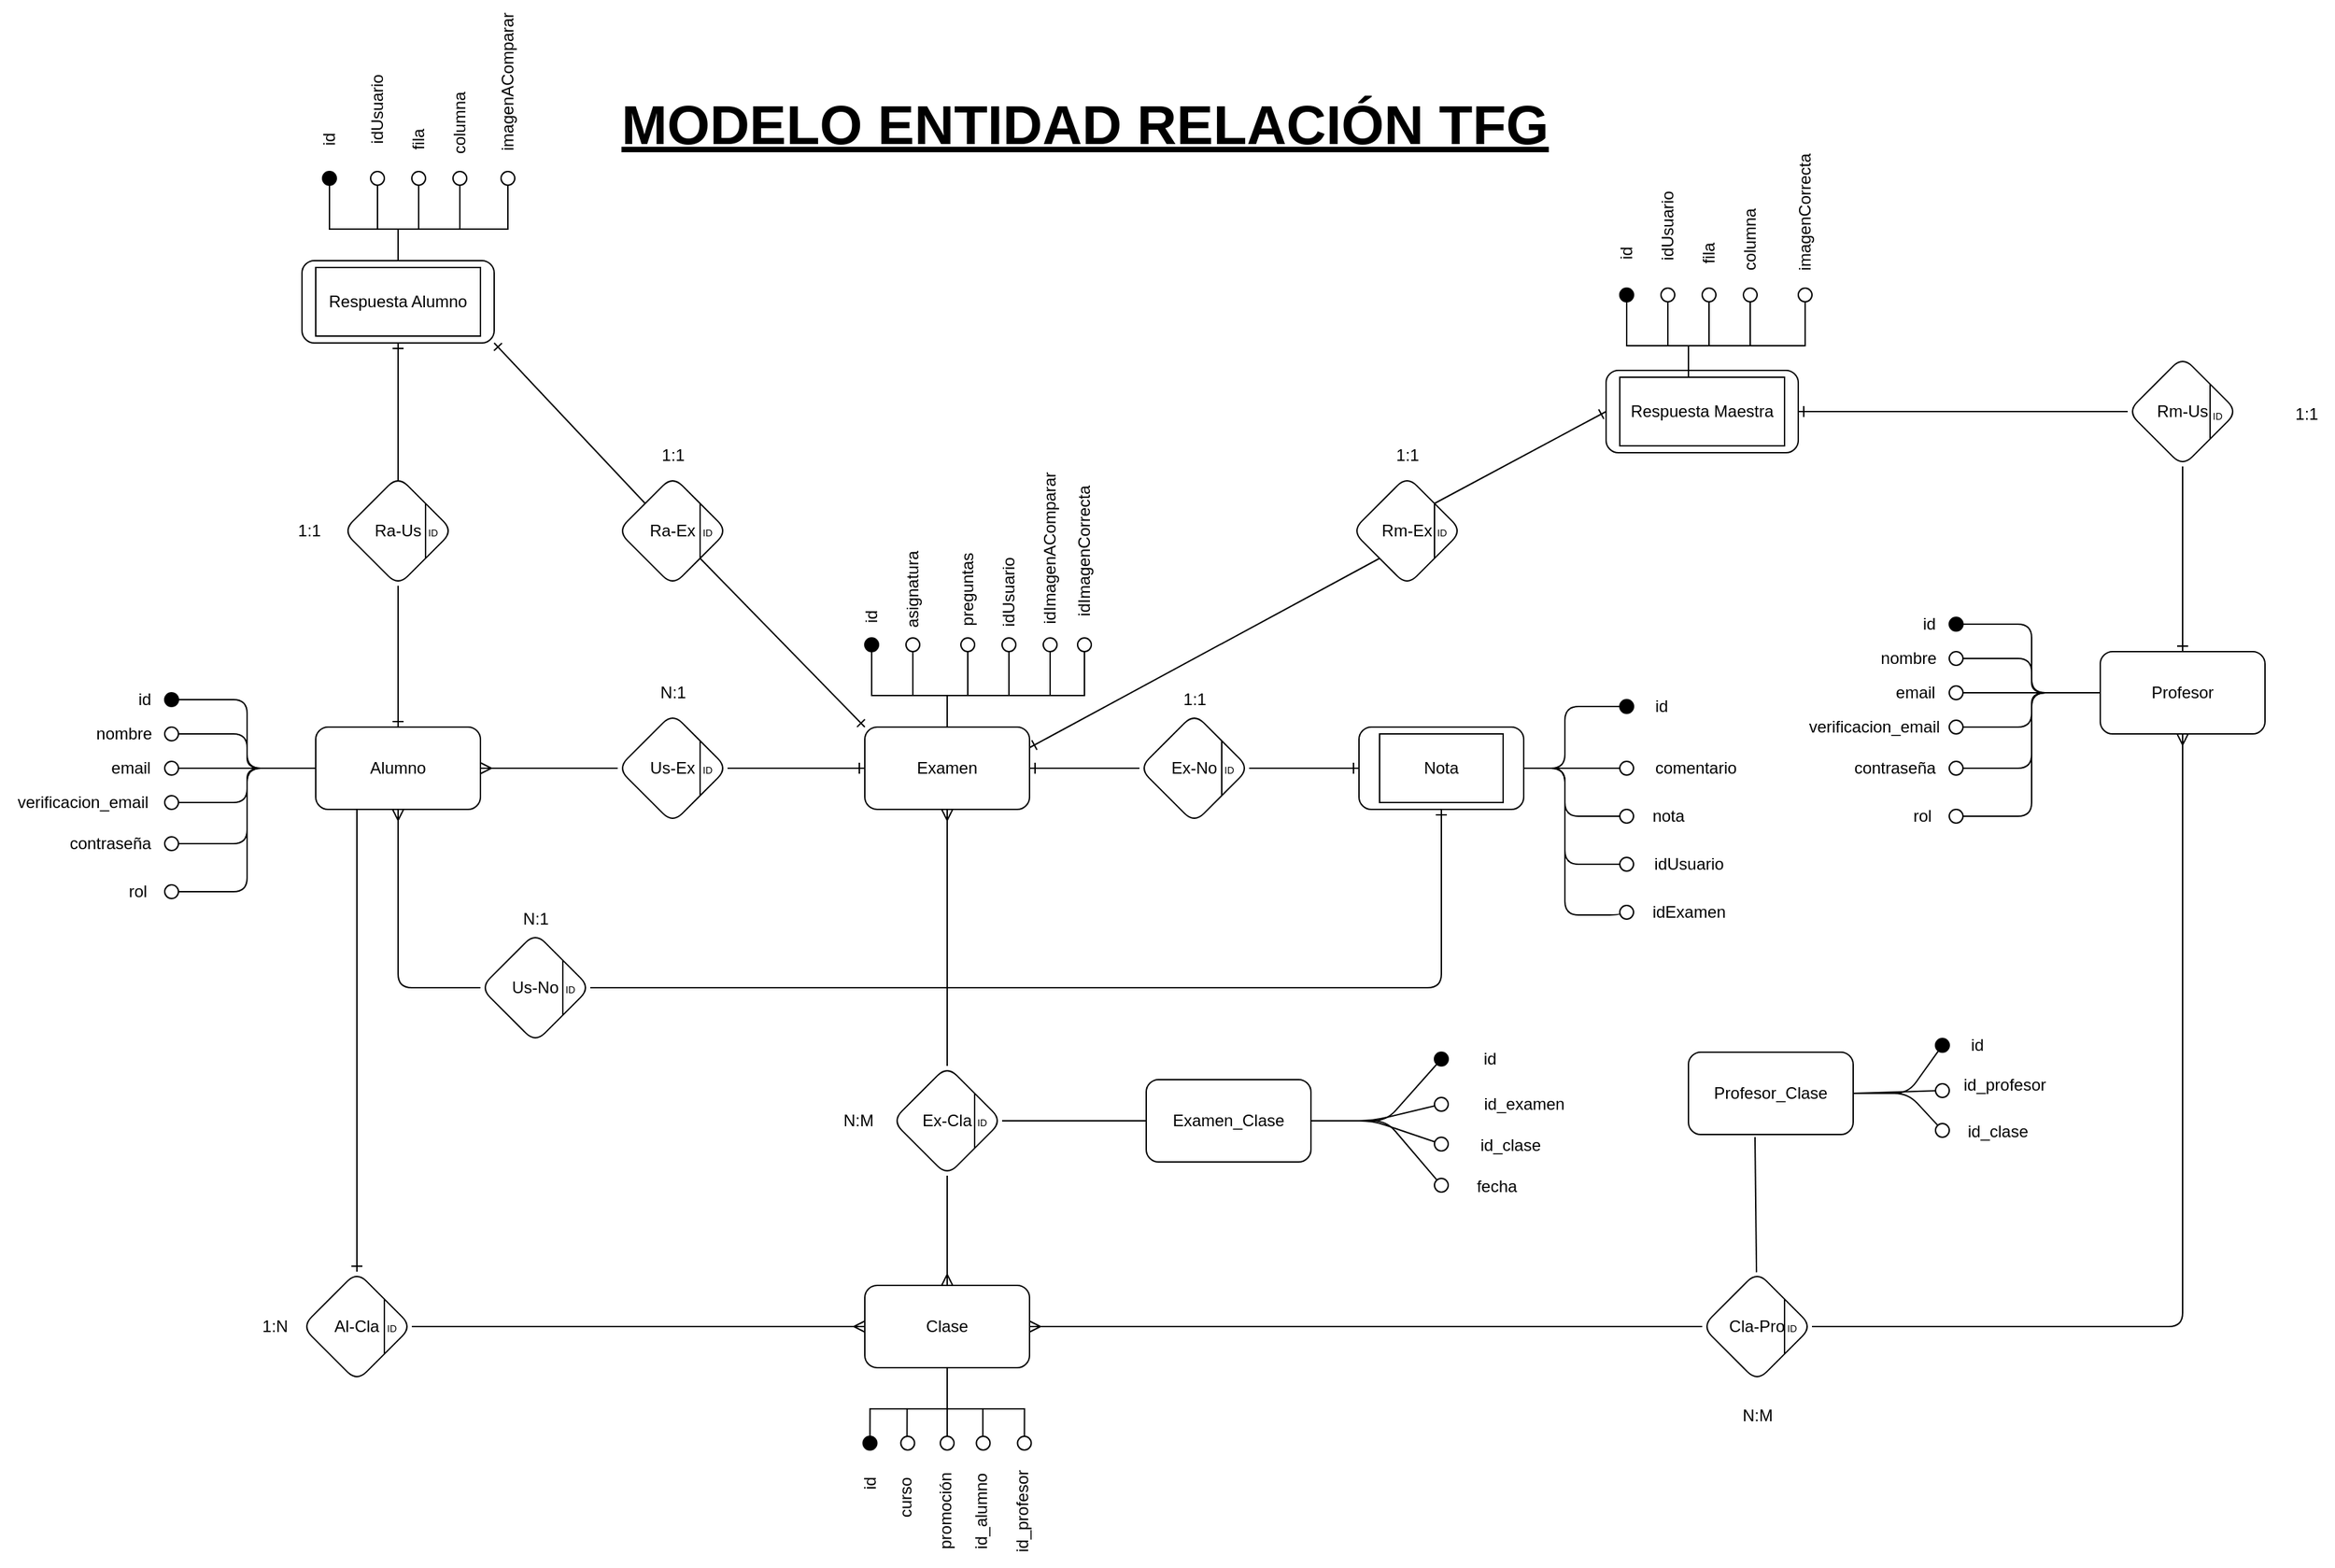 <mxfile>
    <diagram id="fs26s8ENTE_4_NqMiJsl" name="Page-1">
        <mxGraphModel dx="902" dy="1887" grid="1" gridSize="10" guides="1" tooltips="1" connect="1" arrows="1" fold="1" page="1" pageScale="1" pageWidth="850" pageHeight="1100" math="0" shadow="0">
            <root>
                <mxCell id="0"/>
                <mxCell id="1" parent="0"/>
                <mxCell id="587" value="" style="edgeStyle=segmentEdgeStyle;endArrow=none;html=1;curved=0;rounded=0;endSize=8;startSize=8;sourcePerimeterSpacing=0;targetPerimeterSpacing=0;entryX=0.5;entryY=0;entryDx=0;entryDy=0;endFill=0;" parent="1" target="582" edge="1">
                    <mxGeometry width="100" relative="1" as="geometry">
                        <mxPoint x="870" y="970" as="sourcePoint"/>
                        <mxPoint x="920" y="1010" as="targetPoint"/>
                        <Array as="points">
                            <mxPoint x="870" y="1000"/>
                            <mxPoint x="896" y="1000"/>
                            <mxPoint x="896" y="1020"/>
                        </Array>
                    </mxGeometry>
                </mxCell>
                <mxCell id="300" value="" style="edgeStyle=none;html=1;endArrow=none;endFill=0;startArrow=ERmany;startFill=0;" parent="1" source="301" target="311" edge="1">
                    <mxGeometry relative="1" as="geometry">
                        <Array as="points">
                            <mxPoint x="470" y="693"/>
                        </Array>
                    </mxGeometry>
                </mxCell>
                <mxCell id="301" value="Alumno" style="rounded=1;whiteSpace=wrap;html=1;" parent="1" vertex="1">
                    <mxGeometry x="410" y="503" width="120" height="60" as="geometry"/>
                </mxCell>
                <mxCell id="302" value="" style="edgeStyle=none;html=1;endArrow=none;endFill=0;startArrow=ERone;startFill=0;" parent="1" source="303" target="308" edge="1">
                    <mxGeometry relative="1" as="geometry"/>
                </mxCell>
                <mxCell id="303" value="Examen" style="rounded=1;whiteSpace=wrap;html=1;" parent="1" vertex="1">
                    <mxGeometry x="810" y="503" width="120" height="60" as="geometry"/>
                </mxCell>
                <mxCell id="304" style="edgeStyle=none;html=1;entryX=1;entryY=0.5;entryDx=0;entryDy=0;startArrow=none;startFill=0;endArrow=ERmany;endFill=0;" parent="1" source="306" target="301" edge="1">
                    <mxGeometry relative="1" as="geometry"/>
                </mxCell>
                <mxCell id="305" style="edgeStyle=none;html=1;entryX=0;entryY=0.5;entryDx=0;entryDy=0;startArrow=none;startFill=0;endArrow=ERone;endFill=0;" parent="1" source="306" target="303" edge="1">
                    <mxGeometry relative="1" as="geometry"/>
                </mxCell>
                <mxCell id="306" value="Us-Ex" style="rhombus;whiteSpace=wrap;html=1;rounded=1;" parent="1" vertex="1">
                    <mxGeometry x="630" y="493" width="80" height="80" as="geometry"/>
                </mxCell>
                <mxCell id="307" value="" style="edgeStyle=none;html=1;endArrow=ERone;endFill=0;" parent="1" source="308" target="309" edge="1">
                    <mxGeometry relative="1" as="geometry"/>
                </mxCell>
                <mxCell id="308" value="Ex-No" style="rhombus;whiteSpace=wrap;html=1;rounded=1;" parent="1" vertex="1">
                    <mxGeometry x="1010" y="493" width="80" height="80" as="geometry"/>
                </mxCell>
                <mxCell id="309" value="Nota" style="whiteSpace=wrap;html=1;rounded=1;" parent="1" vertex="1">
                    <mxGeometry x="1170" y="503" width="120" height="60" as="geometry"/>
                </mxCell>
                <mxCell id="310" style="edgeStyle=none;html=1;entryX=0.5;entryY=1;entryDx=0;entryDy=0;endArrow=ERone;endFill=0;" parent="1" source="311" target="309" edge="1">
                    <mxGeometry relative="1" as="geometry">
                        <Array as="points">
                            <mxPoint x="1230" y="693"/>
                        </Array>
                    </mxGeometry>
                </mxCell>
                <mxCell id="311" value="Us-No" style="rhombus;whiteSpace=wrap;html=1;rounded=1;" parent="1" vertex="1">
                    <mxGeometry x="530" y="653" width="80" height="80" as="geometry"/>
                </mxCell>
                <mxCell id="312" value="nombre" style="text;html=1;align=center;verticalAlign=middle;resizable=0;points=[];autosize=1;strokeColor=none;fillColor=none;" parent="1" vertex="1">
                    <mxGeometry x="240" y="493" width="60" height="30" as="geometry"/>
                </mxCell>
                <mxCell id="313" value="email" style="text;html=1;align=center;verticalAlign=middle;resizable=0;points=[];autosize=1;strokeColor=none;fillColor=none;" parent="1" vertex="1">
                    <mxGeometry x="250" y="518" width="50" height="30" as="geometry"/>
                </mxCell>
                <mxCell id="314" value="contraseña" style="text;html=1;align=center;verticalAlign=middle;resizable=0;points=[];autosize=1;strokeColor=none;fillColor=none;" parent="1" vertex="1">
                    <mxGeometry x="220" y="573" width="80" height="30" as="geometry"/>
                </mxCell>
                <mxCell id="315" value="verificacion_email" style="text;html=1;align=center;verticalAlign=middle;resizable=0;points=[];autosize=1;strokeColor=none;fillColor=none;" parent="1" vertex="1">
                    <mxGeometry x="180" y="543" width="120" height="30" as="geometry"/>
                </mxCell>
                <mxCell id="316" value="id" style="text;html=1;align=center;verticalAlign=middle;resizable=0;points=[];autosize=1;strokeColor=none;fillColor=none;" parent="1" vertex="1">
                    <mxGeometry x="270" y="468" width="30" height="30" as="geometry"/>
                </mxCell>
                <mxCell id="317" style="edgeStyle=none;html=1;entryX=0;entryY=0.5;entryDx=0;entryDy=0;endArrow=none;endFill=0;" parent="1" source="318" target="301" edge="1">
                    <mxGeometry relative="1" as="geometry">
                        <Array as="points">
                            <mxPoint x="360" y="483"/>
                            <mxPoint x="360" y="533"/>
                        </Array>
                    </mxGeometry>
                </mxCell>
                <mxCell id="318" value="" style="ellipse;whiteSpace=wrap;html=1;fillColor=#000000;fontColor=#ffffff;strokeColor=light-dark(#000000, #b2cbff);" parent="1" vertex="1">
                    <mxGeometry x="300" y="478" width="10" height="10" as="geometry"/>
                </mxCell>
                <mxCell id="319" value="" style="ellipse;whiteSpace=wrap;html=1;" parent="1" vertex="1">
                    <mxGeometry x="300" y="503" width="10" height="10" as="geometry"/>
                </mxCell>
                <mxCell id="320" style="edgeStyle=none;html=1;entryX=0;entryY=0.5;entryDx=0;entryDy=0;endArrow=none;endFill=0;" parent="1" source="321" target="301" edge="1">
                    <mxGeometry relative="1" as="geometry"/>
                </mxCell>
                <mxCell id="321" value="" style="ellipse;whiteSpace=wrap;html=1;" parent="1" vertex="1">
                    <mxGeometry x="300" y="528" width="10" height="10" as="geometry"/>
                </mxCell>
                <mxCell id="322" style="edgeStyle=none;html=1;entryX=0;entryY=0.5;entryDx=0;entryDy=0;endArrow=none;endFill=0;" parent="1" source="323" target="301" edge="1">
                    <mxGeometry relative="1" as="geometry">
                        <Array as="points">
                            <mxPoint x="360" y="558"/>
                            <mxPoint x="360" y="533"/>
                        </Array>
                    </mxGeometry>
                </mxCell>
                <mxCell id="323" value="" style="ellipse;whiteSpace=wrap;html=1;" parent="1" vertex="1">
                    <mxGeometry x="300" y="553" width="10" height="10" as="geometry"/>
                </mxCell>
                <mxCell id="324" style="edgeStyle=none;html=1;entryX=0;entryY=0.5;entryDx=0;entryDy=0;endArrow=none;endFill=0;" parent="1" source="325" target="301" edge="1">
                    <mxGeometry relative="1" as="geometry">
                        <Array as="points">
                            <mxPoint x="360" y="588"/>
                            <mxPoint x="360" y="533"/>
                        </Array>
                    </mxGeometry>
                </mxCell>
                <mxCell id="325" value="" style="ellipse;whiteSpace=wrap;html=1;" parent="1" vertex="1">
                    <mxGeometry x="300" y="583" width="10" height="10" as="geometry"/>
                </mxCell>
                <mxCell id="326" style="edgeStyle=none;html=1;endArrow=none;endFill=0;" parent="1" source="319" edge="1">
                    <mxGeometry relative="1" as="geometry">
                        <mxPoint x="410" y="533" as="targetPoint"/>
                        <Array as="points">
                            <mxPoint x="330" y="508"/>
                            <mxPoint x="360" y="508"/>
                            <mxPoint x="360" y="533"/>
                        </Array>
                    </mxGeometry>
                </mxCell>
                <mxCell id="327" value="N:1" style="text;html=1;align=center;verticalAlign=middle;resizable=0;points=[];autosize=1;strokeColor=none;fillColor=none;" parent="1" vertex="1">
                    <mxGeometry x="650" y="463" width="40" height="30" as="geometry"/>
                </mxCell>
                <mxCell id="328" value="" style="edgeStyle=none;orthogonalLoop=1;jettySize=auto;html=1;endArrow=none;endFill=0;exitX=1;exitY=0;exitDx=0;exitDy=0;entryX=1;entryY=1;entryDx=0;entryDy=0;" parent="1" source="306" target="306" edge="1">
                    <mxGeometry width="100" relative="1" as="geometry">
                        <mxPoint x="620" y="453" as="sourcePoint"/>
                        <mxPoint x="720" y="453" as="targetPoint"/>
                        <Array as="points"/>
                    </mxGeometry>
                </mxCell>
                <mxCell id="329" value="N:1" style="text;html=1;align=center;verticalAlign=middle;resizable=0;points=[];autosize=1;strokeColor=none;fillColor=none;" parent="1" vertex="1">
                    <mxGeometry x="550" y="628" width="40" height="30" as="geometry"/>
                </mxCell>
                <mxCell id="330" value="" style="edgeStyle=none;orthogonalLoop=1;jettySize=auto;html=1;endArrow=none;endFill=0;exitX=1;exitY=0;exitDx=0;exitDy=0;entryX=1;entryY=1;entryDx=0;entryDy=0;" parent="1" edge="1">
                    <mxGeometry width="100" relative="1" as="geometry">
                        <mxPoint x="590" y="673" as="sourcePoint"/>
                        <mxPoint x="590" y="713" as="targetPoint"/>
                        <Array as="points"/>
                    </mxGeometry>
                </mxCell>
                <mxCell id="331" value="" style="edgeStyle=none;orthogonalLoop=1;jettySize=auto;html=1;endArrow=none;endFill=0;exitX=1;exitY=0;exitDx=0;exitDy=0;entryX=1;entryY=1;entryDx=0;entryDy=0;" parent="1" edge="1">
                    <mxGeometry width="100" relative="1" as="geometry">
                        <mxPoint x="1070" y="513" as="sourcePoint"/>
                        <mxPoint x="1070" y="553" as="targetPoint"/>
                        <Array as="points"/>
                    </mxGeometry>
                </mxCell>
                <mxCell id="332" value="" style="ellipse;whiteSpace=wrap;html=1;fillColor=#000000;fontColor=#ffffff;strokeColor=light-dark(#000000, #b2cbff);" parent="1" vertex="1">
                    <mxGeometry x="810" y="438" width="10" height="10" as="geometry"/>
                </mxCell>
                <mxCell id="333" value="" style="edgeStyle=segmentEdgeStyle;endArrow=none;html=1;curved=0;rounded=0;endSize=8;startSize=8;sourcePerimeterSpacing=0;targetPerimeterSpacing=0;endFill=0;entryX=0.5;entryY=1;entryDx=0;entryDy=0;" parent="1" target="338" edge="1">
                    <mxGeometry width="100" relative="1" as="geometry">
                        <mxPoint x="870" y="498" as="sourcePoint"/>
                        <mxPoint x="970" y="433" as="targetPoint"/>
                        <Array as="points">
                            <mxPoint x="870" y="480"/>
                            <mxPoint x="915" y="480"/>
                        </Array>
                    </mxGeometry>
                </mxCell>
                <mxCell id="334" value="" style="edgeStyle=segmentEdgeStyle;endArrow=none;html=1;curved=0;rounded=0;endSize=8;startSize=8;sourcePerimeterSpacing=0;targetPerimeterSpacing=0;exitX=0.5;exitY=0;exitDx=0;exitDy=0;entryX=0.5;entryY=1;entryDx=0;entryDy=0;endFill=0;" parent="1" source="303" target="337" edge="1">
                    <mxGeometry width="100" relative="1" as="geometry">
                        <mxPoint x="955" y="408" as="sourcePoint"/>
                        <mxPoint x="900" y="353" as="targetPoint"/>
                        <Array as="points">
                            <mxPoint x="870" y="480"/>
                            <mxPoint x="885" y="480"/>
                        </Array>
                    </mxGeometry>
                </mxCell>
                <mxCell id="335" value="" style="edgeStyle=segmentEdgeStyle;endArrow=none;html=1;curved=0;rounded=0;endSize=8;startSize=8;sourcePerimeterSpacing=0;targetPerimeterSpacing=0;exitX=0.5;exitY=0;exitDx=0;exitDy=0;entryX=0.5;entryY=1;entryDx=0;entryDy=0;endFill=0;" parent="1" source="303" target="336" edge="1">
                    <mxGeometry width="100" relative="1" as="geometry">
                        <mxPoint x="930" y="450.5" as="sourcePoint"/>
                        <mxPoint x="875" y="395.5" as="targetPoint"/>
                        <Array as="points">
                            <mxPoint x="870" y="480"/>
                            <mxPoint x="845" y="480"/>
                        </Array>
                    </mxGeometry>
                </mxCell>
                <mxCell id="336" value="" style="ellipse;whiteSpace=wrap;html=1;" parent="1" vertex="1">
                    <mxGeometry x="840" y="438" width="10" height="10" as="geometry"/>
                </mxCell>
                <mxCell id="337" value="" style="ellipse;whiteSpace=wrap;html=1;" parent="1" vertex="1">
                    <mxGeometry x="880" y="438" width="10" height="10" as="geometry"/>
                </mxCell>
                <mxCell id="338" value="" style="ellipse;whiteSpace=wrap;html=1;" parent="1" vertex="1">
                    <mxGeometry x="910" y="438" width="10" height="10" as="geometry"/>
                </mxCell>
                <mxCell id="339" value="" style="edgeStyle=segmentEdgeStyle;endArrow=none;html=1;curved=0;rounded=0;endSize=8;startSize=8;sourcePerimeterSpacing=0;targetPerimeterSpacing=0;endFill=0;entryX=0.5;entryY=1;entryDx=0;entryDy=0;exitX=0.5;exitY=0;exitDx=0;exitDy=0;" parent="1" source="303" target="332" edge="1">
                    <mxGeometry width="100" relative="1" as="geometry">
                        <mxPoint x="880" y="508" as="sourcePoint"/>
                        <mxPoint x="925" y="458" as="targetPoint"/>
                        <Array as="points">
                            <mxPoint x="870" y="480"/>
                            <mxPoint x="815" y="480"/>
                        </Array>
                    </mxGeometry>
                </mxCell>
                <mxCell id="340" value="id" style="text;html=1;align=center;verticalAlign=middle;resizable=0;points=[];autosize=1;strokeColor=none;fillColor=none;rotation=-90;" parent="1" vertex="1">
                    <mxGeometry x="800" y="408" width="30" height="30" as="geometry"/>
                </mxCell>
                <mxCell id="341" value="idUsuario" style="text;html=1;align=center;verticalAlign=middle;resizable=0;points=[];autosize=1;strokeColor=none;fillColor=none;rotation=-90;" parent="1" vertex="1">
                    <mxGeometry x="880" y="390" width="70" height="30" as="geometry"/>
                </mxCell>
                <mxCell id="342" value="preguntas" style="text;html=1;align=center;verticalAlign=middle;resizable=0;points=[];autosize=1;strokeColor=none;fillColor=none;rotation=-90;" parent="1" vertex="1">
                    <mxGeometry x="845" y="388" width="80" height="30" as="geometry"/>
                </mxCell>
                <mxCell id="343" value="asignatura" style="text;html=1;align=center;verticalAlign=middle;resizable=0;points=[];autosize=1;strokeColor=none;fillColor=none;rotation=-90;" parent="1" vertex="1">
                    <mxGeometry x="805" y="388" width="80" height="30" as="geometry"/>
                </mxCell>
                <mxCell id="344" style="edgeStyle=none;html=1;entryX=1;entryY=0.5;entryDx=0;entryDy=0;endArrow=none;endFill=0;" parent="1" source="345" target="309" edge="1">
                    <mxGeometry relative="1" as="geometry">
                        <Array as="points">
                            <mxPoint x="1320" y="488"/>
                            <mxPoint x="1320" y="533"/>
                        </Array>
                    </mxGeometry>
                </mxCell>
                <mxCell id="345" value="" style="ellipse;whiteSpace=wrap;html=1;fillColor=#000000;fontColor=#ffffff;strokeColor=light-dark(#000000, #b2cbff);" parent="1" vertex="1">
                    <mxGeometry x="1360" y="483" width="10" height="10" as="geometry"/>
                </mxCell>
                <mxCell id="346" style="edgeStyle=none;html=1;entryX=1;entryY=0.5;entryDx=0;entryDy=0;endArrow=none;endFill=0;" parent="1" source="347" target="309" edge="1">
                    <mxGeometry relative="1" as="geometry"/>
                </mxCell>
                <mxCell id="347" value="" style="ellipse;whiteSpace=wrap;html=1;" parent="1" vertex="1">
                    <mxGeometry x="1360" y="528" width="10" height="10" as="geometry"/>
                </mxCell>
                <mxCell id="348" style="edgeStyle=none;html=1;entryX=1;entryY=0.5;entryDx=0;entryDy=0;endArrow=none;endFill=0;" parent="1" source="349" target="309" edge="1">
                    <mxGeometry relative="1" as="geometry">
                        <Array as="points">
                            <mxPoint x="1320" y="568"/>
                            <mxPoint x="1320" y="533"/>
                        </Array>
                    </mxGeometry>
                </mxCell>
                <mxCell id="349" value="" style="ellipse;whiteSpace=wrap;html=1;" parent="1" vertex="1">
                    <mxGeometry x="1360" y="563" width="10" height="10" as="geometry"/>
                </mxCell>
                <mxCell id="350" style="edgeStyle=none;html=1;entryX=1;entryY=0.5;entryDx=0;entryDy=0;endArrow=none;endFill=0;" parent="1" source="351" target="309" edge="1">
                    <mxGeometry relative="1" as="geometry">
                        <Array as="points">
                            <mxPoint x="1320" y="603"/>
                            <mxPoint x="1320" y="533"/>
                        </Array>
                    </mxGeometry>
                </mxCell>
                <mxCell id="351" value="" style="ellipse;whiteSpace=wrap;html=1;" parent="1" vertex="1">
                    <mxGeometry x="1360" y="598" width="10" height="10" as="geometry"/>
                </mxCell>
                <mxCell id="352" value="id" style="text;html=1;align=center;verticalAlign=middle;resizable=0;points=[];autosize=1;strokeColor=none;fillColor=none;rotation=0;" parent="1" vertex="1">
                    <mxGeometry x="1375" y="473" width="30" height="30" as="geometry"/>
                </mxCell>
                <mxCell id="353" value="idUsuario" style="text;html=1;align=center;verticalAlign=middle;resizable=0;points=[];autosize=1;strokeColor=none;fillColor=none;rotation=0;" parent="1" vertex="1">
                    <mxGeometry x="1375" y="588" width="70" height="30" as="geometry"/>
                </mxCell>
                <mxCell id="354" value="idExamen" style="text;html=1;align=center;verticalAlign=middle;resizable=0;points=[];autosize=1;strokeColor=none;fillColor=none;rotation=0;" parent="1" vertex="1">
                    <mxGeometry x="1370" y="623" width="80" height="30" as="geometry"/>
                </mxCell>
                <mxCell id="355" value="nota" style="text;html=1;align=center;verticalAlign=middle;resizable=0;points=[];autosize=1;strokeColor=none;fillColor=none;rotation=0;" parent="1" vertex="1">
                    <mxGeometry x="1370" y="553" width="50" height="30" as="geometry"/>
                </mxCell>
                <mxCell id="356" value="&lt;font style=&quot;font-size: 7px;&quot;&gt;ID&lt;/font&gt;" style="text;html=1;align=center;verticalAlign=middle;resizable=0;points=[];autosize=1;strokeColor=none;fillColor=none;" parent="1" vertex="1">
                    <mxGeometry x="680" y="518" width="30" height="30" as="geometry"/>
                </mxCell>
                <mxCell id="357" value="&lt;font style=&quot;font-size: 7px;&quot;&gt;ID&lt;/font&gt;" style="text;html=1;align=center;verticalAlign=middle;resizable=0;points=[];autosize=1;strokeColor=none;fillColor=none;" parent="1" vertex="1">
                    <mxGeometry x="1060" y="518" width="30" height="30" as="geometry"/>
                </mxCell>
                <mxCell id="358" value="&lt;font style=&quot;font-size: 7px;&quot;&gt;ID&lt;/font&gt;" style="text;html=1;align=center;verticalAlign=middle;resizable=0;points=[];autosize=1;strokeColor=none;fillColor=none;" parent="1" vertex="1">
                    <mxGeometry x="580" y="678" width="30" height="30" as="geometry"/>
                </mxCell>
                <mxCell id="359" value="rol" style="text;html=1;align=center;verticalAlign=middle;resizable=0;points=[];autosize=1;strokeColor=none;fillColor=none;" parent="1" vertex="1">
                    <mxGeometry x="260" y="608" width="40" height="30" as="geometry"/>
                </mxCell>
                <mxCell id="360" style="edgeStyle=none;html=1;entryX=0;entryY=0.5;entryDx=0;entryDy=0;endArrow=none;endFill=0;" parent="1" source="361" target="301" edge="1">
                    <mxGeometry relative="1" as="geometry">
                        <Array as="points">
                            <mxPoint x="360" y="623"/>
                            <mxPoint x="360" y="533"/>
                        </Array>
                    </mxGeometry>
                </mxCell>
                <mxCell id="361" value="" style="ellipse;whiteSpace=wrap;html=1;" parent="1" vertex="1">
                    <mxGeometry x="300" y="618" width="10" height="10" as="geometry"/>
                </mxCell>
                <mxCell id="362" value="comentario" style="text;html=1;align=center;verticalAlign=middle;resizable=0;points=[];autosize=1;strokeColor=none;fillColor=none;" parent="1" vertex="1">
                    <mxGeometry x="1375" y="518" width="80" height="30" as="geometry"/>
                </mxCell>
                <mxCell id="363" value="" style="ellipse;whiteSpace=wrap;html=1;" parent="1" vertex="1">
                    <mxGeometry x="1360" y="633" width="10" height="10" as="geometry"/>
                </mxCell>
                <mxCell id="364" style="edgeStyle=none;html=1;entryX=1;entryY=0.5;entryDx=0;entryDy=0;endArrow=none;endFill=0;exitX=0;exitY=0.5;exitDx=0;exitDy=0;" parent="1" source="363" edge="1">
                    <mxGeometry relative="1" as="geometry">
                        <mxPoint x="1360" y="603" as="sourcePoint"/>
                        <mxPoint x="1290" y="533" as="targetPoint"/>
                        <Array as="points">
                            <mxPoint x="1360" y="640"/>
                            <mxPoint x="1320" y="640"/>
                            <mxPoint x="1320" y="533"/>
                        </Array>
                    </mxGeometry>
                </mxCell>
                <mxCell id="365" value="1:1" style="text;html=1;align=center;verticalAlign=middle;resizable=0;points=[];autosize=1;strokeColor=none;fillColor=none;" parent="1" vertex="1">
                    <mxGeometry x="1030" y="468" width="40" height="30" as="geometry"/>
                </mxCell>
                <mxCell id="366" value="" style="whiteSpace=wrap;html=1;fillColor=none;" parent="1" vertex="1">
                    <mxGeometry x="1185" y="508" width="90" height="50" as="geometry"/>
                </mxCell>
                <mxCell id="367" value="idImagenAComparar" style="text;html=1;align=center;verticalAlign=middle;resizable=0;points=[];autosize=1;strokeColor=none;fillColor=none;rotation=-90;" parent="1" vertex="1">
                    <mxGeometry x="880" y="358" width="130" height="30" as="geometry"/>
                </mxCell>
                <mxCell id="368" value="idImagenCorrecta" style="text;html=1;align=center;verticalAlign=middle;resizable=0;points=[];autosize=1;strokeColor=none;fillColor=none;rotation=-90;" parent="1" vertex="1">
                    <mxGeometry x="910" y="360" width="120" height="30" as="geometry"/>
                </mxCell>
                <mxCell id="369" value="" style="ellipse;whiteSpace=wrap;html=1;" parent="1" vertex="1">
                    <mxGeometry x="940" y="438" width="10" height="10" as="geometry"/>
                </mxCell>
                <mxCell id="370" value="" style="ellipse;whiteSpace=wrap;html=1;" parent="1" vertex="1">
                    <mxGeometry x="965" y="438" width="10" height="10" as="geometry"/>
                </mxCell>
                <mxCell id="371" value="" style="edgeStyle=segmentEdgeStyle;endArrow=none;html=1;curved=0;rounded=0;endSize=8;startSize=8;sourcePerimeterSpacing=0;targetPerimeterSpacing=0;exitX=0.5;exitY=0;exitDx=0;exitDy=0;entryX=0.5;entryY=1;entryDx=0;entryDy=0;endFill=0;" parent="1" source="303" target="369" edge="1">
                    <mxGeometry width="100" relative="1" as="geometry">
                        <mxPoint x="890" y="450" as="sourcePoint"/>
                        <mxPoint x="990" y="490" as="targetPoint"/>
                        <Array as="points">
                            <mxPoint x="870" y="480"/>
                            <mxPoint x="945" y="480"/>
                        </Array>
                    </mxGeometry>
                </mxCell>
                <mxCell id="372" value="" style="edgeStyle=segmentEdgeStyle;endArrow=none;html=1;curved=0;rounded=0;endSize=8;startSize=8;sourcePerimeterSpacing=0;targetPerimeterSpacing=0;exitX=0.5;exitY=0;exitDx=0;exitDy=0;entryX=0.5;entryY=1;entryDx=0;entryDy=0;endFill=0;" parent="1" source="303" target="370" edge="1">
                    <mxGeometry width="100" relative="1" as="geometry">
                        <mxPoint x="880" y="513" as="sourcePoint"/>
                        <mxPoint x="955" y="458" as="targetPoint"/>
                        <Array as="points">
                            <mxPoint x="870" y="480"/>
                            <mxPoint x="970" y="480"/>
                        </Array>
                    </mxGeometry>
                </mxCell>
                <mxCell id="373" value="Respuesta Maestra" style="rounded=1;whiteSpace=wrap;html=1;" parent="1" vertex="1">
                    <mxGeometry x="1350" y="243" width="140" height="60" as="geometry"/>
                </mxCell>
                <mxCell id="374" value="" style="whiteSpace=wrap;html=1;fillColor=none;" parent="1" vertex="1">
                    <mxGeometry x="1360" y="248" width="120" height="50" as="geometry"/>
                </mxCell>
                <mxCell id="375" value="" style="edgeStyle=none;html=1;endArrow=ERone;endFill=0;entryX=1;entryY=0.25;entryDx=0;entryDy=0;exitX=0;exitY=1;exitDx=0;exitDy=0;" parent="1" source="466" target="303" edge="1">
                    <mxGeometry relative="1" as="geometry">
                        <mxPoint x="1190" y="380" as="sourcePoint"/>
                        <mxPoint x="1460" y="473" as="targetPoint"/>
                    </mxGeometry>
                </mxCell>
                <mxCell id="377" value="" style="edgeStyle=none;html=1;endArrow=none;endFill=0;startArrow=ERone;startFill=0;exitX=0;exitY=0.5;exitDx=0;exitDy=0;entryX=1;entryY=0;entryDx=0;entryDy=0;" parent="1" source="373" target="466" edge="1">
                    <mxGeometry relative="1" as="geometry">
                        <mxPoint x="1220" y="344.5" as="sourcePoint"/>
                        <mxPoint x="1260" y="290" as="targetPoint"/>
                    </mxGeometry>
                </mxCell>
                <mxCell id="393" value="1:1" style="text;html=1;align=center;verticalAlign=middle;resizable=0;points=[];autosize=1;strokeColor=none;fillColor=none;rotation=0;" parent="1" vertex="1">
                    <mxGeometry x="1185" y="290" width="40" height="30" as="geometry"/>
                </mxCell>
                <mxCell id="394" value="Respuesta Alumno" style="rounded=1;whiteSpace=wrap;html=1;" parent="1" vertex="1">
                    <mxGeometry x="400" y="163" width="140" height="60" as="geometry"/>
                </mxCell>
                <mxCell id="395" value="" style="whiteSpace=wrap;html=1;fillColor=none;" parent="1" vertex="1">
                    <mxGeometry x="410" y="168" width="120" height="50" as="geometry"/>
                </mxCell>
                <mxCell id="396" value="" style="ellipse;whiteSpace=wrap;html=1;fillColor=#000000;fontColor=#ffffff;strokeColor=light-dark(#000000, #b2cbff);" parent="1" vertex="1">
                    <mxGeometry x="415" y="98" width="10" height="10" as="geometry"/>
                </mxCell>
                <mxCell id="397" value="" style="edgeStyle=segmentEdgeStyle;endArrow=none;html=1;curved=0;rounded=0;endSize=8;startSize=8;sourcePerimeterSpacing=0;targetPerimeterSpacing=0;endFill=0;entryX=0.5;entryY=1;entryDx=0;entryDy=0;" parent="1" target="402" edge="1">
                    <mxGeometry width="100" relative="1" as="geometry">
                        <mxPoint x="470" y="158" as="sourcePoint"/>
                        <mxPoint x="540" y="93" as="targetPoint"/>
                        <Array as="points">
                            <mxPoint x="470" y="158"/>
                            <mxPoint x="470" y="140"/>
                            <mxPoint x="485" y="140"/>
                        </Array>
                    </mxGeometry>
                </mxCell>
                <mxCell id="398" value="" style="edgeStyle=segmentEdgeStyle;endArrow=none;html=1;curved=0;rounded=0;endSize=8;startSize=8;sourcePerimeterSpacing=0;targetPerimeterSpacing=0;entryX=0.5;entryY=1;entryDx=0;entryDy=0;endFill=0;" parent="1" target="401" edge="1">
                    <mxGeometry width="100" relative="1" as="geometry">
                        <mxPoint x="470" y="160" as="sourcePoint"/>
                        <mxPoint x="470" y="13" as="targetPoint"/>
                        <Array as="points">
                            <mxPoint x="470" y="163"/>
                            <mxPoint x="470" y="140"/>
                            <mxPoint x="455" y="140"/>
                        </Array>
                    </mxGeometry>
                </mxCell>
                <mxCell id="401" value="" style="ellipse;whiteSpace=wrap;html=1;" parent="1" vertex="1">
                    <mxGeometry x="450" y="98" width="10" height="10" as="geometry"/>
                </mxCell>
                <mxCell id="402" value="" style="ellipse;whiteSpace=wrap;html=1;" parent="1" vertex="1">
                    <mxGeometry x="480" y="98" width="10" height="10" as="geometry"/>
                </mxCell>
                <mxCell id="403" value="" style="edgeStyle=segmentEdgeStyle;endArrow=none;html=1;curved=0;rounded=0;endSize=8;startSize=8;sourcePerimeterSpacing=0;targetPerimeterSpacing=0;endFill=0;entryX=0.5;entryY=1;entryDx=0;entryDy=0;" parent="1" target="396" edge="1">
                    <mxGeometry width="100" relative="1" as="geometry">
                        <mxPoint x="470" y="160" as="sourcePoint"/>
                        <mxPoint x="495" y="118" as="targetPoint"/>
                        <Array as="points">
                            <mxPoint x="470" y="163"/>
                            <mxPoint x="470" y="140"/>
                            <mxPoint x="385" y="140"/>
                        </Array>
                    </mxGeometry>
                </mxCell>
                <mxCell id="404" value="id" style="text;html=1;align=center;verticalAlign=middle;resizable=0;points=[];autosize=1;strokeColor=none;fillColor=none;rotation=-90;" parent="1" vertex="1">
                    <mxGeometry x="405" y="60" width="30" height="30" as="geometry"/>
                </mxCell>
                <mxCell id="405" value="fila" style="text;html=1;align=center;verticalAlign=middle;resizable=0;points=[];autosize=1;strokeColor=none;fillColor=none;rotation=-90;" parent="1" vertex="1">
                    <mxGeometry x="465" y="60" width="40" height="30" as="geometry"/>
                </mxCell>
                <mxCell id="406" value="&lt;span style=&quot;color: rgb(0, 0, 0);&quot;&gt;idUsuario&lt;/span&gt;" style="text;html=1;align=center;verticalAlign=middle;resizable=0;points=[];autosize=1;strokeColor=none;fillColor=none;rotation=-90;" parent="1" vertex="1">
                    <mxGeometry x="420" y="38" width="70" height="30" as="geometry"/>
                </mxCell>
                <mxCell id="408" value="columna" style="text;html=1;align=center;verticalAlign=middle;resizable=0;points=[];autosize=1;strokeColor=none;fillColor=none;rotation=-90;" parent="1" vertex="1">
                    <mxGeometry x="480" y="48" width="70" height="30" as="geometry"/>
                </mxCell>
                <mxCell id="409" value="" style="ellipse;whiteSpace=wrap;html=1;" parent="1" vertex="1">
                    <mxGeometry x="510" y="98" width="10" height="10" as="geometry"/>
                </mxCell>
                <mxCell id="410" value="" style="edgeStyle=segmentEdgeStyle;endArrow=none;html=1;curved=0;rounded=0;endSize=8;startSize=8;sourcePerimeterSpacing=0;targetPerimeterSpacing=0;entryX=0.5;entryY=1;entryDx=0;entryDy=0;endFill=0;" parent="1" target="409" edge="1">
                    <mxGeometry width="100" relative="1" as="geometry">
                        <mxPoint x="470" y="160" as="sourcePoint"/>
                        <mxPoint x="560" y="150" as="targetPoint"/>
                        <Array as="points">
                            <mxPoint x="470" y="163"/>
                            <mxPoint x="470" y="140"/>
                            <mxPoint x="515" y="140"/>
                        </Array>
                    </mxGeometry>
                </mxCell>
                <mxCell id="413" value="" style="edgeStyle=segmentEdgeStyle;endArrow=none;html=1;curved=0;rounded=0;endSize=8;startSize=8;sourcePerimeterSpacing=0;targetPerimeterSpacing=0;endFill=0;entryX=0.5;entryY=1;entryDx=0;entryDy=0;" parent="1" target="416" edge="1">
                    <mxGeometry width="100" relative="1" as="geometry">
                        <mxPoint x="470" y="160" as="sourcePoint"/>
                        <mxPoint x="625" y="93" as="targetPoint"/>
                        <Array as="points">
                            <mxPoint x="470" y="160"/>
                            <mxPoint x="470" y="140"/>
                            <mxPoint x="570" y="140"/>
                        </Array>
                    </mxGeometry>
                </mxCell>
                <mxCell id="416" value="" style="ellipse;whiteSpace=wrap;html=1;" parent="1" vertex="1">
                    <mxGeometry x="545" y="98" width="10" height="10" as="geometry"/>
                </mxCell>
                <mxCell id="418" value="imagenAComparar" style="text;html=1;align=center;verticalAlign=middle;resizable=0;points=[];autosize=1;strokeColor=none;fillColor=none;rotation=-90;" parent="1" vertex="1">
                    <mxGeometry x="490" y="18" width="120" height="30" as="geometry"/>
                </mxCell>
                <mxCell id="419" value="1:1" style="text;html=1;align=center;verticalAlign=middle;resizable=0;points=[];autosize=1;strokeColor=none;fillColor=none;rotation=0;" parent="1" vertex="1">
                    <mxGeometry x="650" y="290" width="40" height="30" as="geometry"/>
                </mxCell>
                <mxCell id="420" value="1:1" style="text;html=1;align=center;verticalAlign=middle;resizable=0;points=[];autosize=1;strokeColor=none;fillColor=none;rotation=0;" parent="1" vertex="1">
                    <mxGeometry x="385" y="345" width="40" height="30" as="geometry"/>
                </mxCell>
                <mxCell id="421" style="edgeStyle=none;html=1;startArrow=none;startFill=0;endArrow=ERone;endFill=0;entryX=0.5;entryY=1;entryDx=0;entryDy=0;exitX=0.5;exitY=0.125;exitDx=0;exitDy=0;exitPerimeter=0;" parent="1" source="460" target="394" edge="1">
                    <mxGeometry relative="1" as="geometry">
                        <mxPoint x="470" y="320" as="sourcePoint"/>
                        <mxPoint x="660" y="250" as="targetPoint"/>
                    </mxGeometry>
                </mxCell>
                <mxCell id="422" style="edgeStyle=none;html=1;startArrow=none;startFill=0;endArrow=ERone;endFill=0;exitX=0.5;exitY=1;exitDx=0;exitDy=0;entryX=0.5;entryY=0;entryDx=0;entryDy=0;" parent="1" source="460" target="301" edge="1">
                    <mxGeometry relative="1" as="geometry">
                        <mxPoint x="470" y="400" as="sourcePoint"/>
                        <mxPoint x="570" y="430" as="targetPoint"/>
                    </mxGeometry>
                </mxCell>
                <mxCell id="423" style="edgeStyle=none;html=1;startArrow=none;startFill=0;endArrow=ERone;endFill=0;entryX=1;entryY=1;entryDx=0;entryDy=0;exitX=0;exitY=0;exitDx=0;exitDy=0;" parent="1" source="463" target="394" edge="1">
                    <mxGeometry relative="1" as="geometry">
                        <mxPoint x="650" y="340" as="sourcePoint"/>
                        <mxPoint x="550" y="243" as="targetPoint"/>
                    </mxGeometry>
                </mxCell>
                <mxCell id="424" style="edgeStyle=none;html=1;startArrow=none;startFill=0;endArrow=ERone;endFill=0;exitX=1;exitY=1;exitDx=0;exitDy=0;entryX=0;entryY=0;entryDx=0;entryDy=0;" parent="1" source="463" target="303" edge="1">
                    <mxGeometry relative="1" as="geometry">
                        <mxPoint x="690" y="380" as="sourcePoint"/>
                        <mxPoint x="550" y="508" as="targetPoint"/>
                    </mxGeometry>
                </mxCell>
                <mxCell id="425" value="" style="ellipse;whiteSpace=wrap;html=1;fillColor=#000000;fontColor=#ffffff;strokeColor=light-dark(#000000, #b2cbff);" parent="1" vertex="1">
                    <mxGeometry x="1360" y="183" width="10" height="10" as="geometry"/>
                </mxCell>
                <mxCell id="426" value="" style="edgeStyle=segmentEdgeStyle;endArrow=none;html=1;curved=0;rounded=0;endSize=8;startSize=8;sourcePerimeterSpacing=0;targetPerimeterSpacing=0;endFill=0;entryX=0.5;entryY=1;entryDx=0;entryDy=0;" parent="1" target="431" edge="1">
                    <mxGeometry width="100" relative="1" as="geometry">
                        <mxPoint x="1410" y="243" as="sourcePoint"/>
                        <mxPoint x="1480" y="178" as="targetPoint"/>
                        <Array as="points">
                            <mxPoint x="1410" y="243"/>
                            <mxPoint x="1410" y="225"/>
                            <mxPoint x="1425" y="225"/>
                        </Array>
                    </mxGeometry>
                </mxCell>
                <mxCell id="427" value="" style="edgeStyle=segmentEdgeStyle;endArrow=none;html=1;curved=0;rounded=0;endSize=8;startSize=8;sourcePerimeterSpacing=0;targetPerimeterSpacing=0;entryX=0.5;entryY=1;entryDx=0;entryDy=0;endFill=0;" parent="1" target="430" edge="1">
                    <mxGeometry width="100" relative="1" as="geometry">
                        <mxPoint x="1410" y="245" as="sourcePoint"/>
                        <mxPoint x="1410" y="98" as="targetPoint"/>
                        <Array as="points">
                            <mxPoint x="1410" y="248"/>
                            <mxPoint x="1410" y="225"/>
                            <mxPoint x="1395" y="225"/>
                        </Array>
                    </mxGeometry>
                </mxCell>
                <mxCell id="430" value="" style="ellipse;whiteSpace=wrap;html=1;" parent="1" vertex="1">
                    <mxGeometry x="1390" y="183" width="10" height="10" as="geometry"/>
                </mxCell>
                <mxCell id="431" value="" style="ellipse;whiteSpace=wrap;html=1;" parent="1" vertex="1">
                    <mxGeometry x="1420" y="183" width="10" height="10" as="geometry"/>
                </mxCell>
                <mxCell id="432" value="" style="edgeStyle=segmentEdgeStyle;endArrow=none;html=1;curved=0;rounded=0;endSize=8;startSize=8;sourcePerimeterSpacing=0;targetPerimeterSpacing=0;endFill=0;entryX=0.5;entryY=1;entryDx=0;entryDy=0;" parent="1" target="425" edge="1">
                    <mxGeometry width="100" relative="1" as="geometry">
                        <mxPoint x="1410" y="245" as="sourcePoint"/>
                        <mxPoint x="1435" y="203" as="targetPoint"/>
                        <Array as="points">
                            <mxPoint x="1410" y="248"/>
                            <mxPoint x="1410" y="225"/>
                            <mxPoint x="1325" y="225"/>
                        </Array>
                    </mxGeometry>
                </mxCell>
                <mxCell id="433" value="id" style="text;html=1;align=center;verticalAlign=middle;resizable=0;points=[];autosize=1;strokeColor=none;fillColor=none;rotation=-90;" parent="1" vertex="1">
                    <mxGeometry x="1350" y="143" width="30" height="30" as="geometry"/>
                </mxCell>
                <mxCell id="434" value="fila" style="text;html=1;align=center;verticalAlign=middle;resizable=0;points=[];autosize=1;strokeColor=none;fillColor=none;rotation=-90;" parent="1" vertex="1">
                    <mxGeometry x="1405" y="143" width="40" height="30" as="geometry"/>
                </mxCell>
                <mxCell id="435" value="&lt;span style=&quot;color: rgb(0, 0, 0);&quot;&gt;idUsuario&lt;/span&gt;" style="text;html=1;align=center;verticalAlign=middle;resizable=0;points=[];autosize=1;strokeColor=none;fillColor=none;rotation=-90;" parent="1" vertex="1">
                    <mxGeometry x="1360" y="123" width="70" height="30" as="geometry"/>
                </mxCell>
                <mxCell id="437" value="columna" style="text;html=1;align=center;verticalAlign=middle;resizable=0;points=[];autosize=1;strokeColor=none;fillColor=none;rotation=-90;" parent="1" vertex="1">
                    <mxGeometry x="1420" y="133" width="70" height="30" as="geometry"/>
                </mxCell>
                <mxCell id="438" value="" style="ellipse;whiteSpace=wrap;html=1;" parent="1" vertex="1">
                    <mxGeometry x="1450" y="183" width="10" height="10" as="geometry"/>
                </mxCell>
                <mxCell id="439" value="" style="edgeStyle=segmentEdgeStyle;endArrow=none;html=1;curved=0;rounded=0;endSize=8;startSize=8;sourcePerimeterSpacing=0;targetPerimeterSpacing=0;entryX=0.5;entryY=1;entryDx=0;entryDy=0;endFill=0;" parent="1" target="438" edge="1">
                    <mxGeometry width="100" relative="1" as="geometry">
                        <mxPoint x="1410" y="245" as="sourcePoint"/>
                        <mxPoint x="1500" y="235" as="targetPoint"/>
                        <Array as="points">
                            <mxPoint x="1410" y="248"/>
                            <mxPoint x="1410" y="225"/>
                            <mxPoint x="1455" y="225"/>
                        </Array>
                    </mxGeometry>
                </mxCell>
                <mxCell id="440" value="" style="edgeStyle=segmentEdgeStyle;endArrow=none;html=1;curved=0;rounded=0;endSize=8;startSize=8;sourcePerimeterSpacing=0;targetPerimeterSpacing=0;endFill=0;entryX=0.5;entryY=1;entryDx=0;entryDy=0;" parent="1" target="443" edge="1">
                    <mxGeometry width="100" relative="1" as="geometry">
                        <mxPoint x="1410" y="245" as="sourcePoint"/>
                        <mxPoint x="1565" y="178" as="targetPoint"/>
                        <Array as="points">
                            <mxPoint x="1410" y="225"/>
                            <mxPoint x="1495" y="225"/>
                        </Array>
                    </mxGeometry>
                </mxCell>
                <mxCell id="443" value="" style="ellipse;whiteSpace=wrap;html=1;" parent="1" vertex="1">
                    <mxGeometry x="1490" y="183" width="10" height="10" as="geometry"/>
                </mxCell>
                <mxCell id="445" value="imagenCorrecta" style="text;html=1;align=center;verticalAlign=middle;resizable=0;points=[];autosize=1;strokeColor=none;fillColor=none;rotation=-90;" parent="1" vertex="1">
                    <mxGeometry x="1440" y="113" width="110" height="30" as="geometry"/>
                </mxCell>
                <mxCell id="447" value="" style="edgeStyle=none;html=1;endArrow=none;endFill=0;startArrow=ERone;startFill=0;entryX=0;entryY=0.5;entryDx=0;entryDy=0;exitX=1;exitY=0.5;exitDx=0;exitDy=0;" parent="1" source="373" target="469" edge="1">
                    <mxGeometry relative="1" as="geometry">
                        <mxPoint x="1300" y="260" as="sourcePoint"/>
                        <mxPoint x="1560" y="578" as="targetPoint"/>
                        <Array as="points">
                            <mxPoint x="1560" y="273"/>
                        </Array>
                    </mxGeometry>
                </mxCell>
                <mxCell id="450" value="1:1" style="text;html=1;align=center;verticalAlign=middle;resizable=0;points=[];autosize=1;strokeColor=none;fillColor=none;rotation=0;" parent="1" vertex="1">
                    <mxGeometry x="1840" y="260" width="40" height="30" as="geometry"/>
                </mxCell>
                <mxCell id="460" value="Ra-Us" style="rhombus;whiteSpace=wrap;html=1;rounded=1;" parent="1" vertex="1">
                    <mxGeometry x="430" y="320" width="80" height="80" as="geometry"/>
                </mxCell>
                <mxCell id="461" value="" style="edgeStyle=none;orthogonalLoop=1;jettySize=auto;html=1;endArrow=none;endFill=0;exitX=1;exitY=0;exitDx=0;exitDy=0;entryX=1;entryY=1;entryDx=0;entryDy=0;" parent="1" source="460" target="460" edge="1">
                    <mxGeometry width="100" relative="1" as="geometry">
                        <mxPoint x="420" y="280" as="sourcePoint"/>
                        <mxPoint x="520" y="280" as="targetPoint"/>
                        <Array as="points"/>
                    </mxGeometry>
                </mxCell>
                <mxCell id="462" value="&lt;font style=&quot;font-size: 7px;&quot;&gt;ID&lt;/font&gt;" style="text;html=1;align=center;verticalAlign=middle;resizable=0;points=[];autosize=1;strokeColor=none;fillColor=none;" parent="1" vertex="1">
                    <mxGeometry x="480" y="345" width="30" height="30" as="geometry"/>
                </mxCell>
                <mxCell id="463" value="Ra-Ex" style="rhombus;whiteSpace=wrap;html=1;rounded=1;" parent="1" vertex="1">
                    <mxGeometry x="630" y="320" width="80" height="80" as="geometry"/>
                </mxCell>
                <mxCell id="464" value="" style="edgeStyle=none;orthogonalLoop=1;jettySize=auto;html=1;endArrow=none;endFill=0;exitX=1;exitY=0;exitDx=0;exitDy=0;entryX=1;entryY=1;entryDx=0;entryDy=0;" parent="1" source="463" target="463" edge="1">
                    <mxGeometry width="100" relative="1" as="geometry">
                        <mxPoint x="620" y="280" as="sourcePoint"/>
                        <mxPoint x="720" y="280" as="targetPoint"/>
                        <Array as="points"/>
                    </mxGeometry>
                </mxCell>
                <mxCell id="465" value="&lt;font style=&quot;font-size: 7px;&quot;&gt;ID&lt;/font&gt;" style="text;html=1;align=center;verticalAlign=middle;resizable=0;points=[];autosize=1;strokeColor=none;fillColor=none;" parent="1" vertex="1">
                    <mxGeometry x="680" y="345" width="30" height="30" as="geometry"/>
                </mxCell>
                <mxCell id="466" value="Rm-Ex" style="rhombus;whiteSpace=wrap;html=1;rounded=1;" parent="1" vertex="1">
                    <mxGeometry x="1165" y="320" width="80" height="80" as="geometry"/>
                </mxCell>
                <mxCell id="467" value="" style="edgeStyle=none;orthogonalLoop=1;jettySize=auto;html=1;endArrow=none;endFill=0;exitX=1;exitY=0;exitDx=0;exitDy=0;entryX=1;entryY=1;entryDx=0;entryDy=0;" parent="1" source="466" target="466" edge="1">
                    <mxGeometry width="100" relative="1" as="geometry">
                        <mxPoint x="1155" y="280" as="sourcePoint"/>
                        <mxPoint x="1255" y="280" as="targetPoint"/>
                        <Array as="points"/>
                    </mxGeometry>
                </mxCell>
                <mxCell id="468" value="&lt;font style=&quot;font-size: 7px;&quot;&gt;ID&lt;/font&gt;" style="text;html=1;align=center;verticalAlign=middle;resizable=0;points=[];autosize=1;strokeColor=none;fillColor=none;" parent="1" vertex="1">
                    <mxGeometry x="1215" y="345" width="30" height="30" as="geometry"/>
                </mxCell>
                <mxCell id="469" value="Rm-Us" style="rhombus;whiteSpace=wrap;html=1;rounded=1;" parent="1" vertex="1">
                    <mxGeometry x="1730" y="233" width="80" height="80" as="geometry"/>
                </mxCell>
                <mxCell id="470" value="" style="edgeStyle=none;orthogonalLoop=1;jettySize=auto;html=1;endArrow=none;endFill=0;exitX=1;exitY=0;exitDx=0;exitDy=0;entryX=1;entryY=1;entryDx=0;entryDy=0;" parent="1" source="469" target="469" edge="1">
                    <mxGeometry width="100" relative="1" as="geometry">
                        <mxPoint x="1400" y="538" as="sourcePoint"/>
                        <mxPoint x="1500" y="538" as="targetPoint"/>
                        <Array as="points"/>
                    </mxGeometry>
                </mxCell>
                <mxCell id="471" value="&lt;font style=&quot;font-size: 7px;&quot;&gt;ID&lt;/font&gt;" style="text;html=1;align=center;verticalAlign=middle;resizable=0;points=[];autosize=1;strokeColor=none;fillColor=none;" parent="1" vertex="1">
                    <mxGeometry x="1780" y="260" width="30" height="30" as="geometry"/>
                </mxCell>
                <mxCell id="472" value="Clase" style="rounded=1;whiteSpace=wrap;html=1;" parent="1" vertex="1">
                    <mxGeometry x="810" y="910" width="120" height="60" as="geometry"/>
                </mxCell>
                <mxCell id="476" value="" style="edgeStyle=none;html=1;endArrow=none;endFill=0;startArrow=ERone;startFill=0;entryX=0.5;entryY=1;entryDx=0;entryDy=0;exitX=0.5;exitY=0;exitDx=0;exitDy=0;" parent="1" source="513" target="469" edge="1">
                    <mxGeometry relative="1" as="geometry">
                        <mxPoint x="2050" y="273" as="sourcePoint"/>
                        <mxPoint x="2230" y="442.5" as="targetPoint"/>
                        <Array as="points"/>
                    </mxGeometry>
                </mxCell>
                <mxCell id="513" value="Profesor" style="rounded=1;whiteSpace=wrap;html=1;" parent="1" vertex="1">
                    <mxGeometry x="1710" y="448" width="120" height="60" as="geometry"/>
                </mxCell>
                <mxCell id="514" value="nombre" style="text;html=1;align=center;verticalAlign=middle;resizable=0;points=[];autosize=1;strokeColor=none;fillColor=none;" parent="1" vertex="1">
                    <mxGeometry x="1540" y="438" width="60" height="30" as="geometry"/>
                </mxCell>
                <mxCell id="515" value="email" style="text;html=1;align=center;verticalAlign=middle;resizable=0;points=[];autosize=1;strokeColor=none;fillColor=none;" parent="1" vertex="1">
                    <mxGeometry x="1550" y="463" width="50" height="30" as="geometry"/>
                </mxCell>
                <mxCell id="516" value="contraseña" style="text;html=1;align=center;verticalAlign=middle;resizable=0;points=[];autosize=1;strokeColor=none;fillColor=none;" parent="1" vertex="1">
                    <mxGeometry x="1520" y="518" width="80" height="30" as="geometry"/>
                </mxCell>
                <mxCell id="517" value="verificacion_email" style="text;html=1;align=center;verticalAlign=middle;resizable=0;points=[];autosize=1;strokeColor=none;fillColor=none;" parent="1" vertex="1">
                    <mxGeometry x="1485" y="488" width="120" height="30" as="geometry"/>
                </mxCell>
                <mxCell id="518" value="id" style="text;html=1;align=center;verticalAlign=middle;resizable=0;points=[];autosize=1;strokeColor=none;fillColor=none;" parent="1" vertex="1">
                    <mxGeometry x="1570" y="413" width="30" height="30" as="geometry"/>
                </mxCell>
                <mxCell id="519" style="edgeStyle=none;html=1;entryX=0;entryY=0.5;entryDx=0;entryDy=0;endArrow=none;endFill=0;" parent="1" source="520" target="513" edge="1">
                    <mxGeometry relative="1" as="geometry">
                        <Array as="points">
                            <mxPoint x="1660" y="428"/>
                            <mxPoint x="1660" y="478"/>
                        </Array>
                    </mxGeometry>
                </mxCell>
                <mxCell id="520" value="" style="ellipse;whiteSpace=wrap;html=1;fillColor=#000000;fontColor=#ffffff;strokeColor=light-dark(#000000, #b2cbff);" parent="1" vertex="1">
                    <mxGeometry x="1600" y="423" width="10" height="10" as="geometry"/>
                </mxCell>
                <mxCell id="521" value="" style="ellipse;whiteSpace=wrap;html=1;" parent="1" vertex="1">
                    <mxGeometry x="1600" y="448" width="10" height="10" as="geometry"/>
                </mxCell>
                <mxCell id="522" style="edgeStyle=none;html=1;entryX=0;entryY=0.5;entryDx=0;entryDy=0;endArrow=none;endFill=0;" parent="1" source="523" target="513" edge="1">
                    <mxGeometry relative="1" as="geometry"/>
                </mxCell>
                <mxCell id="523" value="" style="ellipse;whiteSpace=wrap;html=1;" parent="1" vertex="1">
                    <mxGeometry x="1600" y="473" width="10" height="10" as="geometry"/>
                </mxCell>
                <mxCell id="524" style="edgeStyle=none;html=1;entryX=0;entryY=0.5;entryDx=0;entryDy=0;endArrow=none;endFill=0;" parent="1" source="525" target="513" edge="1">
                    <mxGeometry relative="1" as="geometry">
                        <Array as="points">
                            <mxPoint x="1660" y="503"/>
                            <mxPoint x="1660" y="478"/>
                        </Array>
                    </mxGeometry>
                </mxCell>
                <mxCell id="525" value="" style="ellipse;whiteSpace=wrap;html=1;" parent="1" vertex="1">
                    <mxGeometry x="1600" y="498" width="10" height="10" as="geometry"/>
                </mxCell>
                <mxCell id="526" style="edgeStyle=none;html=1;entryX=0;entryY=0.5;entryDx=0;entryDy=0;endArrow=none;endFill=0;" parent="1" source="527" target="513" edge="1">
                    <mxGeometry relative="1" as="geometry">
                        <Array as="points">
                            <mxPoint x="1660" y="533"/>
                            <mxPoint x="1660" y="478"/>
                        </Array>
                    </mxGeometry>
                </mxCell>
                <mxCell id="527" value="" style="ellipse;whiteSpace=wrap;html=1;" parent="1" vertex="1">
                    <mxGeometry x="1600" y="528" width="10" height="10" as="geometry"/>
                </mxCell>
                <mxCell id="528" style="edgeStyle=none;html=1;endArrow=none;endFill=0;" parent="1" source="521" edge="1">
                    <mxGeometry relative="1" as="geometry">
                        <mxPoint x="1710" y="478" as="targetPoint"/>
                        <Array as="points">
                            <mxPoint x="1630" y="453"/>
                            <mxPoint x="1660" y="453"/>
                            <mxPoint x="1660" y="478"/>
                        </Array>
                    </mxGeometry>
                </mxCell>
                <mxCell id="529" value="rol" style="text;html=1;align=center;verticalAlign=middle;resizable=0;points=[];autosize=1;strokeColor=none;fillColor=none;" parent="1" vertex="1">
                    <mxGeometry x="1560" y="553" width="40" height="30" as="geometry"/>
                </mxCell>
                <mxCell id="530" style="edgeStyle=none;html=1;entryX=0;entryY=0.5;entryDx=0;entryDy=0;endArrow=none;endFill=0;" parent="1" source="531" target="513" edge="1">
                    <mxGeometry relative="1" as="geometry">
                        <Array as="points">
                            <mxPoint x="1660" y="568"/>
                            <mxPoint x="1660" y="478"/>
                        </Array>
                    </mxGeometry>
                </mxCell>
                <mxCell id="531" value="" style="ellipse;whiteSpace=wrap;html=1;" parent="1" vertex="1">
                    <mxGeometry x="1600" y="563" width="10" height="10" as="geometry"/>
                </mxCell>
                <mxCell id="574" style="edgeStyle=none;html=1;entryX=0.404;entryY=1.032;entryDx=0;entryDy=0;entryPerimeter=0;endArrow=none;endFill=0;" parent="1" source="532" target="575" edge="1">
                    <mxGeometry relative="1" as="geometry">
                        <mxPoint x="1460" y="830" as="targetPoint"/>
                    </mxGeometry>
                </mxCell>
                <mxCell id="532" value="Cla-Pro" style="rhombus;whiteSpace=wrap;html=1;rounded=1;" parent="1" vertex="1">
                    <mxGeometry x="1420" y="900" width="80" height="80" as="geometry"/>
                </mxCell>
                <mxCell id="533" value="" style="edgeStyle=none;orthogonalLoop=1;jettySize=auto;html=1;endArrow=none;endFill=0;exitX=1;exitY=0;exitDx=0;exitDy=0;entryX=1;entryY=1;entryDx=0;entryDy=0;" parent="1" edge="1">
                    <mxGeometry width="100" relative="1" as="geometry">
                        <mxPoint x="1480" y="920" as="sourcePoint"/>
                        <mxPoint x="1480" y="960" as="targetPoint"/>
                        <Array as="points"/>
                    </mxGeometry>
                </mxCell>
                <mxCell id="534" value="&lt;font style=&quot;font-size: 7px;&quot;&gt;ID&lt;/font&gt;" style="text;html=1;align=center;verticalAlign=middle;resizable=0;points=[];autosize=1;strokeColor=none;fillColor=none;" parent="1" vertex="1">
                    <mxGeometry x="1470" y="925" width="30" height="30" as="geometry"/>
                </mxCell>
                <mxCell id="535" value="Al-Cla" style="rhombus;whiteSpace=wrap;html=1;rounded=1;" parent="1" vertex="1">
                    <mxGeometry x="400" y="900" width="80" height="80" as="geometry"/>
                </mxCell>
                <mxCell id="536" value="" style="edgeStyle=none;orthogonalLoop=1;jettySize=auto;html=1;endArrow=none;endFill=0;exitX=1;exitY=0;exitDx=0;exitDy=0;entryX=1;entryY=1;entryDx=0;entryDy=0;" parent="1" edge="1">
                    <mxGeometry width="100" relative="1" as="geometry">
                        <mxPoint x="460" y="920" as="sourcePoint"/>
                        <mxPoint x="460" y="960" as="targetPoint"/>
                        <Array as="points"/>
                    </mxGeometry>
                </mxCell>
                <mxCell id="537" value="&lt;font style=&quot;font-size: 7px;&quot;&gt;ID&lt;/font&gt;" style="text;html=1;align=center;verticalAlign=middle;resizable=0;points=[];autosize=1;strokeColor=none;fillColor=none;" parent="1" vertex="1">
                    <mxGeometry x="450" y="925" width="30" height="30" as="geometry"/>
                </mxCell>
                <mxCell id="538" value="" style="edgeStyle=none;html=1;endArrow=none;endFill=0;startArrow=ERmany;startFill=0;exitX=1;exitY=0.5;exitDx=0;exitDy=0;entryX=0;entryY=0.5;entryDx=0;entryDy=0;" parent="1" source="472" target="532" edge="1">
                    <mxGeometry relative="1" as="geometry">
                        <Array as="points"/>
                        <mxPoint x="1050" y="825" as="sourcePoint"/>
                        <mxPoint x="1410" y="955" as="targetPoint"/>
                    </mxGeometry>
                </mxCell>
                <mxCell id="539" value="" style="edgeStyle=none;html=1;endArrow=none;endFill=0;startArrow=ERmany;startFill=0;exitX=0.5;exitY=1;exitDx=0;exitDy=0;entryX=1;entryY=0.5;entryDx=0;entryDy=0;" parent="1" source="513" target="532" edge="1">
                    <mxGeometry relative="1" as="geometry">
                        <Array as="points">
                            <mxPoint x="1770" y="940"/>
                        </Array>
                        <mxPoint x="1860" y="680" as="sourcePoint"/>
                        <mxPoint x="2220" y="810" as="targetPoint"/>
                    </mxGeometry>
                </mxCell>
                <mxCell id="540" value="" style="edgeStyle=none;html=1;endArrow=none;endFill=0;startArrow=ERmany;startFill=0;exitX=0;exitY=0.5;exitDx=0;exitDy=0;entryX=1;entryY=0.5;entryDx=0;entryDy=0;" parent="1" source="472" target="535" edge="1">
                    <mxGeometry relative="1" as="geometry">
                        <Array as="points"/>
                        <mxPoint x="340" y="1030" as="sourcePoint"/>
                        <mxPoint x="560" y="1010" as="targetPoint"/>
                    </mxGeometry>
                </mxCell>
                <mxCell id="541" style="edgeStyle=none;html=1;entryX=0.5;entryY=0;entryDx=0;entryDy=0;endArrow=ERone;endFill=0;exitX=0.25;exitY=1;exitDx=0;exitDy=0;" parent="1" source="301" target="535" edge="1">
                    <mxGeometry relative="1" as="geometry">
                        <Array as="points"/>
                        <mxPoint x="920" y="703" as="sourcePoint"/>
                        <mxPoint x="1240" y="573" as="targetPoint"/>
                    </mxGeometry>
                </mxCell>
                <mxCell id="542" value="N:M" style="text;html=1;align=center;verticalAlign=middle;resizable=0;points=[];autosize=1;strokeColor=none;fillColor=none;rotation=0;" parent="1" vertex="1">
                    <mxGeometry x="1435" y="990" width="50" height="30" as="geometry"/>
                </mxCell>
                <mxCell id="543" value="1:N" style="text;html=1;align=center;verticalAlign=middle;resizable=0;points=[];autosize=1;strokeColor=none;fillColor=none;rotation=0;" parent="1" vertex="1">
                    <mxGeometry x="360" y="925" width="40" height="30" as="geometry"/>
                </mxCell>
                <mxCell id="551" value="id_profesor" style="text;html=1;align=center;verticalAlign=middle;resizable=0;points=[];autosize=1;strokeColor=none;fillColor=none;rotation=-90;" parent="1" vertex="1">
                    <mxGeometry x="885" y="1060" width="80" height="30" as="geometry"/>
                </mxCell>
                <mxCell id="557" value="id_alumno" style="text;html=1;align=center;verticalAlign=middle;resizable=0;points=[];autosize=1;strokeColor=none;fillColor=none;rotation=-90;" parent="1" vertex="1">
                    <mxGeometry x="855" y="1060" width="80" height="30" as="geometry"/>
                </mxCell>
                <mxCell id="558" value="promoción" style="text;html=1;align=center;verticalAlign=middle;resizable=0;points=[];autosize=1;strokeColor=none;fillColor=none;rotation=-90;" parent="1" vertex="1">
                    <mxGeometry x="828.75" y="1060" width="80" height="30" as="geometry"/>
                </mxCell>
                <mxCell id="559" value="id" style="text;html=1;align=center;verticalAlign=middle;resizable=0;points=[];autosize=1;strokeColor=none;fillColor=none;rotation=-90;" parent="1" vertex="1">
                    <mxGeometry x="798.75" y="1040" width="30" height="30" as="geometry"/>
                </mxCell>
                <mxCell id="560" value="curso" style="text;html=1;align=center;verticalAlign=middle;resizable=0;points=[];autosize=1;strokeColor=none;fillColor=none;rotation=-90;" parent="1" vertex="1">
                    <mxGeometry x="815" y="1050" width="50" height="30" as="geometry"/>
                </mxCell>
                <mxCell id="562" value="Ex-Cla" style="rhombus;whiteSpace=wrap;html=1;rounded=1;" parent="1" vertex="1">
                    <mxGeometry x="830" y="750" width="80" height="80" as="geometry"/>
                </mxCell>
                <mxCell id="563" value="" style="edgeStyle=none;orthogonalLoop=1;jettySize=auto;html=1;endArrow=none;endFill=0;exitX=1;exitY=0;exitDx=0;exitDy=0;entryX=1;entryY=1;entryDx=0;entryDy=0;" parent="1" edge="1">
                    <mxGeometry width="100" relative="1" as="geometry">
                        <mxPoint x="890" y="770" as="sourcePoint"/>
                        <mxPoint x="890" y="810" as="targetPoint"/>
                        <Array as="points"/>
                    </mxGeometry>
                </mxCell>
                <mxCell id="568" style="edgeStyle=none;html=1;entryX=0;entryY=0.5;entryDx=0;entryDy=0;endArrow=none;endFill=0;" parent="1" source="564" target="569" edge="1">
                    <mxGeometry relative="1" as="geometry">
                        <mxPoint x="1010" y="790" as="targetPoint"/>
                    </mxGeometry>
                </mxCell>
                <mxCell id="564" value="&lt;font style=&quot;font-size: 7px;&quot;&gt;ID&lt;/font&gt;" style="text;html=1;align=center;verticalAlign=middle;resizable=0;points=[];autosize=1;strokeColor=none;fillColor=none;" parent="1" vertex="1">
                    <mxGeometry x="880" y="775" width="30" height="30" as="geometry"/>
                </mxCell>
                <mxCell id="565" value="N:M" style="text;html=1;align=center;verticalAlign=middle;resizable=0;points=[];autosize=1;strokeColor=none;fillColor=none;rotation=0;" parent="1" vertex="1">
                    <mxGeometry x="780" y="775" width="50" height="30" as="geometry"/>
                </mxCell>
                <mxCell id="566" value="" style="edgeStyle=none;html=1;endArrow=none;endFill=0;startArrow=ERmany;startFill=0;exitX=0.5;exitY=0;exitDx=0;exitDy=0;entryX=0.5;entryY=1;entryDx=0;entryDy=0;" parent="1" source="472" target="562" edge="1">
                    <mxGeometry relative="1" as="geometry">
                        <Array as="points"/>
                        <mxPoint x="810" y="950" as="sourcePoint"/>
                        <mxPoint x="490" y="950" as="targetPoint"/>
                    </mxGeometry>
                </mxCell>
                <mxCell id="567" value="" style="edgeStyle=none;html=1;endArrow=none;endFill=0;startArrow=ERmany;startFill=0;exitX=0.5;exitY=1;exitDx=0;exitDy=0;entryX=0.5;entryY=0;entryDx=0;entryDy=0;" parent="1" source="303" target="562" edge="1">
                    <mxGeometry relative="1" as="geometry">
                        <Array as="points"/>
                        <mxPoint x="870" y="920" as="sourcePoint"/>
                        <mxPoint x="870" y="840" as="targetPoint"/>
                    </mxGeometry>
                </mxCell>
                <mxCell id="569" value="Examen_Clase" style="rounded=1;whiteSpace=wrap;html=1;" parent="1" vertex="1">
                    <mxGeometry x="1015" y="760" width="120" height="60" as="geometry"/>
                </mxCell>
                <mxCell id="570" value="id_examen" style="text;html=1;align=center;verticalAlign=middle;resizable=0;points=[];autosize=1;strokeColor=none;fillColor=none;rotation=0;" parent="1" vertex="1">
                    <mxGeometry x="1250" y="763" width="80" height="30" as="geometry"/>
                </mxCell>
                <mxCell id="571" value="id_clase" style="text;html=1;align=center;verticalAlign=middle;resizable=0;points=[];autosize=1;strokeColor=none;fillColor=none;rotation=0;" parent="1" vertex="1">
                    <mxGeometry x="1245" y="793" width="70" height="30" as="geometry"/>
                </mxCell>
                <mxCell id="572" value="id" style="text;html=1;align=center;verticalAlign=middle;resizable=0;points=[];autosize=1;strokeColor=none;fillColor=none;rotation=0;" parent="1" vertex="1">
                    <mxGeometry x="1250" y="730" width="30" height="30" as="geometry"/>
                </mxCell>
                <mxCell id="573" value="fecha" style="text;html=1;align=center;verticalAlign=middle;resizable=0;points=[];autosize=1;strokeColor=none;fillColor=none;rotation=0;" parent="1" vertex="1">
                    <mxGeometry x="1245" y="823" width="50" height="30" as="geometry"/>
                </mxCell>
                <mxCell id="575" value="Profesor_Clase" style="rounded=1;whiteSpace=wrap;html=1;" parent="1" vertex="1">
                    <mxGeometry x="1410" y="740" width="120" height="60" as="geometry"/>
                </mxCell>
                <mxCell id="576" value="id_profesor" style="text;html=1;align=center;verticalAlign=middle;resizable=0;points=[];autosize=1;strokeColor=none;fillColor=none;rotation=0;" parent="1" vertex="1">
                    <mxGeometry x="1600" y="749" width="80" height="30" as="geometry"/>
                </mxCell>
                <mxCell id="577" value="id_clase" style="text;html=1;align=center;verticalAlign=middle;resizable=0;points=[];autosize=1;strokeColor=none;fillColor=none;rotation=0;" parent="1" vertex="1">
                    <mxGeometry x="1600" y="783" width="70" height="30" as="geometry"/>
                </mxCell>
                <mxCell id="578" value="id" style="text;html=1;align=center;verticalAlign=middle;resizable=0;points=[];autosize=1;strokeColor=none;fillColor=none;rotation=0;" parent="1" vertex="1">
                    <mxGeometry x="1605" y="720" width="30" height="30" as="geometry"/>
                </mxCell>
                <mxCell id="579" value="" style="ellipse;whiteSpace=wrap;html=1;fontStyle=0;fillColor=#000000;" parent="1" vertex="1">
                    <mxGeometry x="808.75" y="1020" width="10" height="10" as="geometry"/>
                </mxCell>
                <mxCell id="580" value="" style="ellipse;whiteSpace=wrap;html=1;" parent="1" vertex="1">
                    <mxGeometry x="836.25" y="1020" width="10" height="10" as="geometry"/>
                </mxCell>
                <mxCell id="581" value="" style="ellipse;whiteSpace=wrap;html=1;" parent="1" vertex="1">
                    <mxGeometry x="865" y="1020" width="10" height="10" as="geometry"/>
                </mxCell>
                <mxCell id="582" value="" style="ellipse;whiteSpace=wrap;html=1;" parent="1" vertex="1">
                    <mxGeometry x="891.25" y="1020" width="10" height="10" as="geometry"/>
                </mxCell>
                <mxCell id="583" value="" style="ellipse;whiteSpace=wrap;html=1;" parent="1" vertex="1">
                    <mxGeometry x="921.25" y="1020" width="10" height="10" as="geometry"/>
                </mxCell>
                <mxCell id="584" value="" style="edgeStyle=segmentEdgeStyle;endArrow=none;html=1;curved=0;rounded=0;endSize=8;startSize=8;sourcePerimeterSpacing=0;targetPerimeterSpacing=0;exitX=0.5;exitY=0;exitDx=0;exitDy=0;entryX=0.5;entryY=1;entryDx=0;entryDy=0;endFill=0;" parent="1" source="579" target="472" edge="1">
                    <mxGeometry width="100" relative="1" as="geometry">
                        <mxPoint x="715" y="1010" as="sourcePoint"/>
                        <mxPoint x="815" y="1050" as="targetPoint"/>
                        <Array as="points">
                            <mxPoint x="814" y="1000"/>
                            <mxPoint x="870" y="1000"/>
                        </Array>
                    </mxGeometry>
                </mxCell>
                <mxCell id="585" value="" style="edgeStyle=segmentEdgeStyle;endArrow=none;html=1;curved=0;rounded=0;endSize=8;startSize=8;sourcePerimeterSpacing=0;targetPerimeterSpacing=0;exitX=0.5;exitY=0;exitDx=0;exitDy=0;endFill=0;entryX=0.5;entryY=1;entryDx=0;entryDy=0;" parent="1" source="581" target="472" edge="1">
                    <mxGeometry width="100" relative="1" as="geometry">
                        <mxPoint x="959" y="1030" as="sourcePoint"/>
                        <mxPoint x="970" y="980" as="targetPoint"/>
                        <Array as="points">
                            <mxPoint x="870" y="1020"/>
                            <mxPoint x="870" y="1020"/>
                        </Array>
                    </mxGeometry>
                </mxCell>
                <mxCell id="586" value="" style="edgeStyle=segmentEdgeStyle;endArrow=none;html=1;curved=0;rounded=0;endSize=8;startSize=8;sourcePerimeterSpacing=0;targetPerimeterSpacing=0;exitX=0.5;exitY=0;exitDx=0;exitDy=0;entryX=0.5;entryY=1;entryDx=0;entryDy=0;endFill=0;" parent="1" edge="1">
                    <mxGeometry width="100" relative="1" as="geometry">
                        <mxPoint x="840.75" y="1020" as="sourcePoint"/>
                        <mxPoint x="896.75" y="970" as="targetPoint"/>
                        <Array as="points">
                            <mxPoint x="841" y="1000"/>
                            <mxPoint x="870" y="1000"/>
                            <mxPoint x="870" y="970"/>
                        </Array>
                    </mxGeometry>
                </mxCell>
                <mxCell id="588" value="" style="edgeStyle=segmentEdgeStyle;endArrow=none;html=1;curved=0;rounded=0;endSize=8;startSize=8;sourcePerimeterSpacing=0;targetPerimeterSpacing=0;exitX=0.5;exitY=0;exitDx=0;exitDy=0;endFill=0;" parent="1" source="583" edge="1">
                    <mxGeometry width="100" relative="1" as="geometry">
                        <mxPoint x="922.5" y="1020" as="sourcePoint"/>
                        <mxPoint x="866.25" y="970" as="targetPoint"/>
                        <Array as="points">
                            <mxPoint x="926" y="1000"/>
                            <mxPoint x="870" y="1000"/>
                            <mxPoint x="870" y="970"/>
                        </Array>
                    </mxGeometry>
                </mxCell>
                <mxCell id="593" style="edgeStyle=none;html=1;entryX=1;entryY=0.5;entryDx=0;entryDy=0;endArrow=none;endFill=0;" parent="1" source="589" target="569" edge="1">
                    <mxGeometry relative="1" as="geometry">
                        <Array as="points">
                            <mxPoint x="1190" y="790"/>
                        </Array>
                    </mxGeometry>
                </mxCell>
                <mxCell id="589" value="" style="ellipse;whiteSpace=wrap;html=1;strokeColor=#000000;fillColor=#000000;" parent="1" vertex="1">
                    <mxGeometry x="1225" y="740" width="10" height="10" as="geometry"/>
                </mxCell>
                <mxCell id="594" style="edgeStyle=none;html=1;entryX=1;entryY=0.5;entryDx=0;entryDy=0;endArrow=none;endFill=0;" parent="1" source="590" target="569" edge="1">
                    <mxGeometry relative="1" as="geometry">
                        <Array as="points">
                            <mxPoint x="1180" y="790"/>
                        </Array>
                    </mxGeometry>
                </mxCell>
                <mxCell id="590" value="" style="ellipse;whiteSpace=wrap;html=1;strokeColor=#000000;fillColor=#FFFFFF;" parent="1" vertex="1">
                    <mxGeometry x="1225" y="773" width="10" height="10" as="geometry"/>
                </mxCell>
                <mxCell id="595" style="edgeStyle=none;html=1;entryX=1;entryY=0.5;entryDx=0;entryDy=0;endArrow=none;endFill=0;" parent="1" source="591" target="569" edge="1">
                    <mxGeometry relative="1" as="geometry">
                        <Array as="points">
                            <mxPoint x="1180" y="790"/>
                        </Array>
                    </mxGeometry>
                </mxCell>
                <mxCell id="591" value="" style="ellipse;whiteSpace=wrap;html=1;strokeColor=#000000;fillColor=#FFFFFF;" parent="1" vertex="1">
                    <mxGeometry x="1225" y="802" width="10" height="10" as="geometry"/>
                </mxCell>
                <mxCell id="592" value="" style="ellipse;whiteSpace=wrap;html=1;strokeColor=#000000;fillColor=#FFFFFF;" parent="1" vertex="1">
                    <mxGeometry x="1225" y="832" width="10" height="10" as="geometry"/>
                </mxCell>
                <mxCell id="596" style="edgeStyle=none;html=1;entryX=1;entryY=0.5;entryDx=0;entryDy=0;endArrow=none;endFill=0;" parent="1" source="592" target="569" edge="1">
                    <mxGeometry relative="1" as="geometry">
                        <Array as="points">
                            <mxPoint x="1190" y="790"/>
                        </Array>
                    </mxGeometry>
                </mxCell>
                <mxCell id="601" style="edgeStyle=none;html=1;entryX=1;entryY=0.5;entryDx=0;entryDy=0;endArrow=none;endFill=0;" parent="1" source="597" target="575" edge="1">
                    <mxGeometry relative="1" as="geometry">
                        <Array as="points">
                            <mxPoint x="1570" y="770"/>
                        </Array>
                    </mxGeometry>
                </mxCell>
                <mxCell id="597" value="" style="ellipse;whiteSpace=wrap;html=1;strokeColor=#000000;fillColor=#000000;" parent="1" vertex="1">
                    <mxGeometry x="1590" y="730" width="10" height="10" as="geometry"/>
                </mxCell>
                <mxCell id="602" style="edgeStyle=none;html=1;entryX=1;entryY=0.5;entryDx=0;entryDy=0;endArrow=none;endFill=0;" parent="1" source="598" target="575" edge="1">
                    <mxGeometry relative="1" as="geometry"/>
                </mxCell>
                <mxCell id="598" value="" style="ellipse;whiteSpace=wrap;html=1;strokeColor=#000000;fillColor=#FFFFFF;" parent="1" vertex="1">
                    <mxGeometry x="1590" y="763" width="10" height="10" as="geometry"/>
                </mxCell>
                <mxCell id="603" style="edgeStyle=none;html=1;entryX=1;entryY=0.5;entryDx=0;entryDy=0;endArrow=none;endFill=0;" parent="1" source="599" target="575" edge="1">
                    <mxGeometry relative="1" as="geometry">
                        <Array as="points">
                            <mxPoint x="1570" y="770"/>
                        </Array>
                    </mxGeometry>
                </mxCell>
                <mxCell id="599" value="" style="ellipse;whiteSpace=wrap;html=1;strokeColor=#000000;fillColor=#FFFFFF;" parent="1" vertex="1">
                    <mxGeometry x="1590" y="792" width="10" height="10" as="geometry"/>
                </mxCell>
                <mxCell id="604" value="&lt;font style=&quot;font-size: 40px;&quot;&gt;&lt;b&gt;&lt;u&gt;MODELO ENTIDAD RELACIÓN TFG&lt;/u&gt;&lt;/b&gt;&lt;/font&gt;" style="text;html=1;align=center;verticalAlign=middle;resizable=0;points=[];autosize=1;strokeColor=none;fillColor=none;" parent="1" vertex="1">
                    <mxGeometry x="620" y="33" width="700" height="60" as="geometry"/>
                </mxCell>
            </root>
        </mxGraphModel>
    </diagram>
</mxfile>